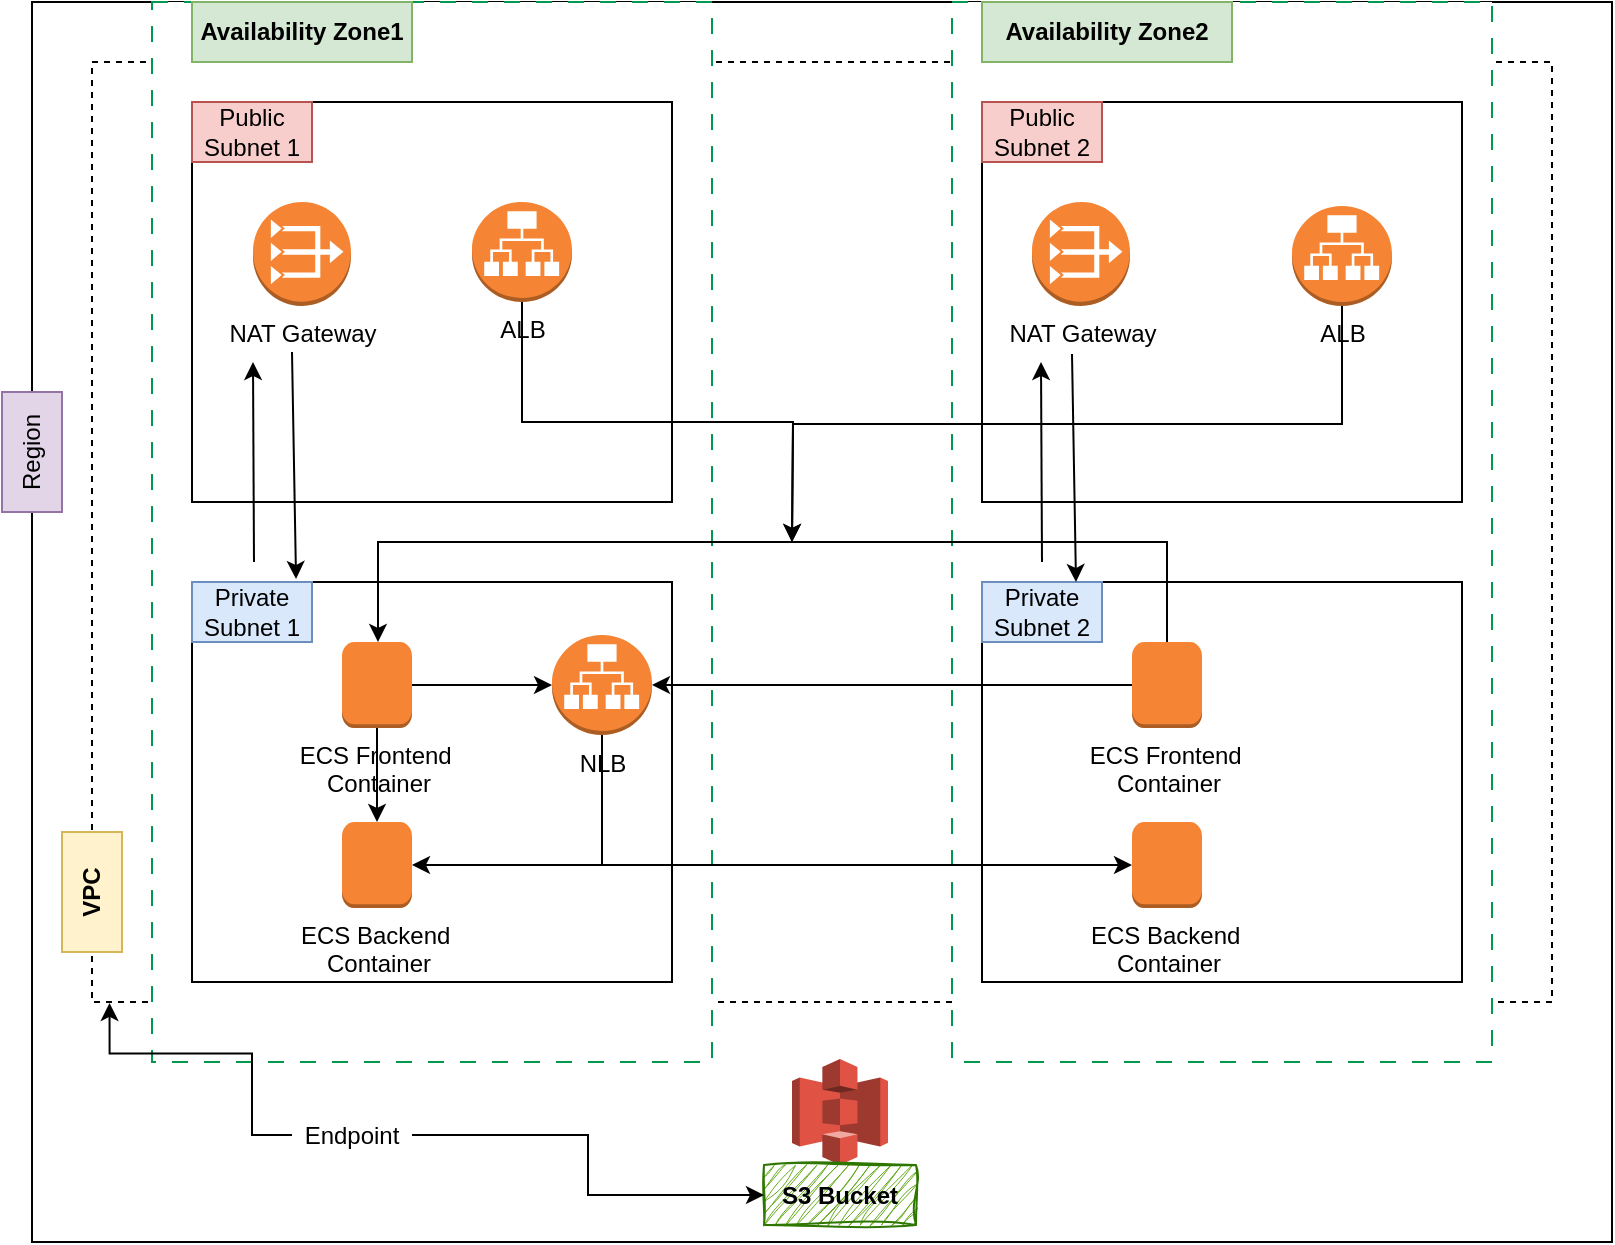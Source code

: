 <mxfile version="24.5.3" type="device">
  <diagram name="Page-1" id="wh-fc5P__43-BtN5idvo">
    <mxGraphModel dx="941" dy="644" grid="1" gridSize="10" guides="1" tooltips="1" connect="1" arrows="1" fold="1" page="1" pageScale="1" pageWidth="850" pageHeight="1100" math="0" shadow="0">
      <root>
        <mxCell id="0" />
        <mxCell id="1" parent="0" />
        <mxCell id="2d5-hqAjJG6SJmXFRQh5-1" value="" style="rounded=0;whiteSpace=wrap;html=1;" vertex="1" parent="1">
          <mxGeometry x="30" y="60" width="790" height="620" as="geometry" />
        </mxCell>
        <mxCell id="2d5-hqAjJG6SJmXFRQh5-4" value="" style="rounded=0;whiteSpace=wrap;html=1;dashed=1;" vertex="1" parent="1">
          <mxGeometry x="60" y="90" width="730" height="470" as="geometry" />
        </mxCell>
        <mxCell id="2d5-hqAjJG6SJmXFRQh5-6" value="" style="rounded=0;whiteSpace=wrap;html=1;dashed=1;dashPattern=8 8;strokeColor=#00994D;" vertex="1" parent="1">
          <mxGeometry x="90" y="60" width="280" height="530" as="geometry" />
        </mxCell>
        <mxCell id="2d5-hqAjJG6SJmXFRQh5-7" value="" style="rounded=0;whiteSpace=wrap;html=1;dashed=1;dashPattern=8 8;strokeColor=#00994D;" vertex="1" parent="1">
          <mxGeometry x="490" y="60" width="270" height="530" as="geometry" />
        </mxCell>
        <mxCell id="2d5-hqAjJG6SJmXFRQh5-8" value="" style="rounded=0;whiteSpace=wrap;html=1;" vertex="1" parent="1">
          <mxGeometry x="110" y="110" width="240" height="200" as="geometry" />
        </mxCell>
        <mxCell id="2d5-hqAjJG6SJmXFRQh5-9" value="" style="rounded=0;whiteSpace=wrap;html=1;" vertex="1" parent="1">
          <mxGeometry x="110" y="350" width="240" height="200" as="geometry" />
        </mxCell>
        <mxCell id="2d5-hqAjJG6SJmXFRQh5-10" value="" style="rounded=0;whiteSpace=wrap;html=1;" vertex="1" parent="1">
          <mxGeometry x="505" y="350" width="240" height="200" as="geometry" />
        </mxCell>
        <mxCell id="2d5-hqAjJG6SJmXFRQh5-11" value="" style="rounded=0;whiteSpace=wrap;html=1;" vertex="1" parent="1">
          <mxGeometry x="505" y="110" width="240" height="200" as="geometry" />
        </mxCell>
        <mxCell id="2d5-hqAjJG6SJmXFRQh5-13" value="Public Subnet 1" style="text;html=1;align=center;verticalAlign=middle;whiteSpace=wrap;rounded=0;fillColor=#f8cecc;strokeColor=#b85450;" vertex="1" parent="1">
          <mxGeometry x="110" y="110" width="60" height="30" as="geometry" />
        </mxCell>
        <mxCell id="2d5-hqAjJG6SJmXFRQh5-14" value="Public Subnet 2" style="text;html=1;align=center;verticalAlign=middle;whiteSpace=wrap;rounded=0;fillColor=#f8cecc;strokeColor=#b85450;" vertex="1" parent="1">
          <mxGeometry x="505" y="110" width="60" height="30" as="geometry" />
        </mxCell>
        <mxCell id="2d5-hqAjJG6SJmXFRQh5-15" value="Private&lt;div&gt;Subnet 2&lt;/div&gt;" style="text;html=1;align=center;verticalAlign=middle;whiteSpace=wrap;rounded=0;fillColor=#dae8fc;strokeColor=#6c8ebf;" vertex="1" parent="1">
          <mxGeometry x="505" y="350" width="60" height="30" as="geometry" />
        </mxCell>
        <mxCell id="2d5-hqAjJG6SJmXFRQh5-16" value="Private&lt;div&gt;Subnet 1&lt;/div&gt;" style="text;html=1;align=center;verticalAlign=middle;whiteSpace=wrap;rounded=0;fillColor=#dae8fc;strokeColor=#6c8ebf;" vertex="1" parent="1">
          <mxGeometry x="110" y="350" width="60" height="30" as="geometry" />
        </mxCell>
        <mxCell id="2d5-hqAjJG6SJmXFRQh5-21" value="&lt;b&gt;Availability Zone1&lt;/b&gt;" style="text;html=1;align=center;verticalAlign=middle;whiteSpace=wrap;rounded=0;fillColor=#d5e8d4;strokeColor=#82b366;" vertex="1" parent="1">
          <mxGeometry x="110" y="60" width="110" height="30" as="geometry" />
        </mxCell>
        <mxCell id="2d5-hqAjJG6SJmXFRQh5-22" value="&lt;b&gt;Availability Zone2&lt;/b&gt;" style="text;html=1;align=center;verticalAlign=middle;whiteSpace=wrap;rounded=0;fillColor=#d5e8d4;strokeColor=#82b366;" vertex="1" parent="1">
          <mxGeometry x="505" y="60" width="125" height="30" as="geometry" />
        </mxCell>
        <mxCell id="2d5-hqAjJG6SJmXFRQh5-23" value="&lt;b&gt;VPC&lt;/b&gt;" style="text;html=1;align=center;verticalAlign=middle;whiteSpace=wrap;rounded=0;rotation=-90;fillColor=#fff2cc;strokeColor=#d6b656;" vertex="1" parent="1">
          <mxGeometry x="30" y="490" width="60" height="30" as="geometry" />
        </mxCell>
        <mxCell id="2d5-hqAjJG6SJmXFRQh5-24" value="Region" style="text;html=1;align=center;verticalAlign=middle;whiteSpace=wrap;rounded=0;rotation=-90;fillColor=#e1d5e7;strokeColor=#9673a6;" vertex="1" parent="1">
          <mxGeometry y="270" width="60" height="30" as="geometry" />
        </mxCell>
        <mxCell id="2d5-hqAjJG6SJmXFRQh5-46" value="" style="outlineConnect=0;dashed=0;verticalLabelPosition=bottom;verticalAlign=top;align=center;html=1;shape=mxgraph.aws3.s3;fillColor=#E05243;gradientColor=none;" vertex="1" parent="1">
          <mxGeometry x="410" y="588.5" width="48" height="53" as="geometry" />
        </mxCell>
        <mxCell id="2d5-hqAjJG6SJmXFRQh5-47" value="&lt;font color=&quot;#000000&quot;&gt;&lt;b&gt;S3 Bucket&lt;/b&gt;&lt;/font&gt;" style="text;html=1;align=center;verticalAlign=middle;whiteSpace=wrap;rounded=0;fillColor=#60a917;fontColor=#ffffff;strokeColor=#2D7600;sketch=1;curveFitting=1;jiggle=2;" vertex="1" parent="1">
          <mxGeometry x="396" y="641.5" width="76" height="30" as="geometry" />
        </mxCell>
        <mxCell id="2d5-hqAjJG6SJmXFRQh5-48" value="NAT Gateway" style="outlineConnect=0;dashed=0;verticalLabelPosition=bottom;verticalAlign=top;align=center;html=1;shape=mxgraph.aws3.vpc_nat_gateway;fillColor=#F58534;gradientColor=none;" vertex="1" parent="1">
          <mxGeometry x="140.5" y="160" width="49" height="52" as="geometry" />
        </mxCell>
        <mxCell id="2d5-hqAjJG6SJmXFRQh5-74" value="" style="edgeStyle=orthogonalEdgeStyle;rounded=0;orthogonalLoop=1;jettySize=auto;html=1;" edge="1" parent="1" source="2d5-hqAjJG6SJmXFRQh5-49" target="2d5-hqAjJG6SJmXFRQh5-53">
          <mxGeometry relative="1" as="geometry" />
        </mxCell>
        <mxCell id="2d5-hqAjJG6SJmXFRQh5-49" value="ECS Frontend&amp;nbsp;&lt;div&gt;Container&lt;/div&gt;" style="outlineConnect=0;dashed=0;verticalLabelPosition=bottom;verticalAlign=top;align=center;html=1;shape=mxgraph.aws3.instance;fillColor=#F58534;gradientColor=none;" vertex="1" parent="1">
          <mxGeometry x="185" y="380" width="35" height="43" as="geometry" />
        </mxCell>
        <mxCell id="2d5-hqAjJG6SJmXFRQh5-52" value="ECS Frontend&amp;nbsp;&lt;div&gt;Container&lt;/div&gt;" style="outlineConnect=0;dashed=0;verticalLabelPosition=bottom;verticalAlign=top;align=center;html=1;shape=mxgraph.aws3.instance;fillColor=#F58534;gradientColor=none;" vertex="1" parent="1">
          <mxGeometry x="580" y="380" width="35" height="43" as="geometry" />
        </mxCell>
        <mxCell id="2d5-hqAjJG6SJmXFRQh5-53" value="ECS Backend&amp;nbsp;&lt;div&gt;Container&lt;/div&gt;" style="outlineConnect=0;dashed=0;verticalLabelPosition=bottom;verticalAlign=top;align=center;html=1;shape=mxgraph.aws3.instance;fillColor=#F58534;gradientColor=none;" vertex="1" parent="1">
          <mxGeometry x="185" y="470" width="35" height="43" as="geometry" />
        </mxCell>
        <mxCell id="2d5-hqAjJG6SJmXFRQh5-55" value="ECS Backend&amp;nbsp;&lt;div&gt;Container&lt;/div&gt;" style="outlineConnect=0;dashed=0;verticalLabelPosition=bottom;verticalAlign=top;align=center;html=1;shape=mxgraph.aws3.instance;fillColor=#F58534;gradientColor=none;" vertex="1" parent="1">
          <mxGeometry x="580" y="470" width="35" height="43" as="geometry" />
        </mxCell>
        <mxCell id="2d5-hqAjJG6SJmXFRQh5-56" value="NAT Gateway" style="outlineConnect=0;dashed=0;verticalLabelPosition=bottom;verticalAlign=top;align=center;html=1;shape=mxgraph.aws3.vpc_nat_gateway;fillColor=#F58534;gradientColor=none;" vertex="1" parent="1">
          <mxGeometry x="530" y="160" width="49" height="52" as="geometry" />
        </mxCell>
        <mxCell id="2d5-hqAjJG6SJmXFRQh5-60" style="edgeStyle=orthogonalEdgeStyle;rounded=0;orthogonalLoop=1;jettySize=auto;html=1;" edge="1" parent="1" source="2d5-hqAjJG6SJmXFRQh5-52" target="2d5-hqAjJG6SJmXFRQh5-49">
          <mxGeometry relative="1" as="geometry">
            <Array as="points">
              <mxPoint x="598" y="330" />
              <mxPoint x="203" y="330" />
            </Array>
          </mxGeometry>
        </mxCell>
        <mxCell id="2d5-hqAjJG6SJmXFRQh5-61" style="edgeStyle=orthogonalEdgeStyle;rounded=0;orthogonalLoop=1;jettySize=auto;html=1;exitX=0.5;exitY=1;exitDx=0;exitDy=0;exitPerimeter=0;" edge="1" parent="1" source="2d5-hqAjJG6SJmXFRQh5-58">
          <mxGeometry relative="1" as="geometry">
            <mxPoint x="410" y="330" as="targetPoint" />
          </mxGeometry>
        </mxCell>
        <mxCell id="2d5-hqAjJG6SJmXFRQh5-58" value="ALB" style="outlineConnect=0;dashed=0;verticalLabelPosition=bottom;verticalAlign=top;align=center;html=1;shape=mxgraph.aws3.application_load_balancer;fillColor=#F58534;gradientColor=none;" vertex="1" parent="1">
          <mxGeometry x="250" y="160" width="50" height="50" as="geometry" />
        </mxCell>
        <mxCell id="2d5-hqAjJG6SJmXFRQh5-63" style="edgeStyle=orthogonalEdgeStyle;rounded=0;orthogonalLoop=1;jettySize=auto;html=1;exitX=0.5;exitY=1;exitDx=0;exitDy=0;exitPerimeter=0;" edge="1" parent="1" source="2d5-hqAjJG6SJmXFRQh5-62">
          <mxGeometry relative="1" as="geometry">
            <mxPoint x="410" y="330" as="targetPoint" />
          </mxGeometry>
        </mxCell>
        <mxCell id="2d5-hqAjJG6SJmXFRQh5-62" value="ALB" style="outlineConnect=0;dashed=0;verticalLabelPosition=bottom;verticalAlign=top;align=center;html=1;shape=mxgraph.aws3.application_load_balancer;fillColor=#F58534;gradientColor=none;" vertex="1" parent="1">
          <mxGeometry x="660" y="162" width="50" height="50" as="geometry" />
        </mxCell>
        <mxCell id="2d5-hqAjJG6SJmXFRQh5-64" value="NLB" style="outlineConnect=0;dashed=0;verticalLabelPosition=bottom;verticalAlign=top;align=center;html=1;shape=mxgraph.aws3.application_load_balancer;fillColor=#F58534;gradientColor=none;" vertex="1" parent="1">
          <mxGeometry x="290" y="376.5" width="50" height="50" as="geometry" />
        </mxCell>
        <mxCell id="2d5-hqAjJG6SJmXFRQh5-65" style="edgeStyle=orthogonalEdgeStyle;rounded=0;orthogonalLoop=1;jettySize=auto;html=1;exitX=1;exitY=0.5;exitDx=0;exitDy=0;exitPerimeter=0;entryX=0;entryY=0.5;entryDx=0;entryDy=0;entryPerimeter=0;" edge="1" parent="1" source="2d5-hqAjJG6SJmXFRQh5-49" target="2d5-hqAjJG6SJmXFRQh5-64">
          <mxGeometry relative="1" as="geometry" />
        </mxCell>
        <mxCell id="2d5-hqAjJG6SJmXFRQh5-66" style="edgeStyle=orthogonalEdgeStyle;rounded=0;orthogonalLoop=1;jettySize=auto;html=1;exitX=0;exitY=0.5;exitDx=0;exitDy=0;exitPerimeter=0;entryX=1;entryY=0.5;entryDx=0;entryDy=0;entryPerimeter=0;" edge="1" parent="1" source="2d5-hqAjJG6SJmXFRQh5-52" target="2d5-hqAjJG6SJmXFRQh5-64">
          <mxGeometry relative="1" as="geometry" />
        </mxCell>
        <mxCell id="2d5-hqAjJG6SJmXFRQh5-67" style="edgeStyle=orthogonalEdgeStyle;rounded=0;orthogonalLoop=1;jettySize=auto;html=1;exitX=0.5;exitY=1;exitDx=0;exitDy=0;exitPerimeter=0;entryX=1;entryY=0.5;entryDx=0;entryDy=0;entryPerimeter=0;" edge="1" parent="1" source="2d5-hqAjJG6SJmXFRQh5-64" target="2d5-hqAjJG6SJmXFRQh5-53">
          <mxGeometry relative="1" as="geometry" />
        </mxCell>
        <mxCell id="2d5-hqAjJG6SJmXFRQh5-68" style="edgeStyle=orthogonalEdgeStyle;rounded=0;orthogonalLoop=1;jettySize=auto;html=1;exitX=0.5;exitY=1;exitDx=0;exitDy=0;exitPerimeter=0;entryX=0;entryY=0.5;entryDx=0;entryDy=0;entryPerimeter=0;" edge="1" parent="1" source="2d5-hqAjJG6SJmXFRQh5-64" target="2d5-hqAjJG6SJmXFRQh5-55">
          <mxGeometry relative="1" as="geometry" />
        </mxCell>
        <mxCell id="2d5-hqAjJG6SJmXFRQh5-70" value="" style="endArrow=classic;html=1;rounded=0;entryX=0.867;entryY=-0.05;entryDx=0;entryDy=0;entryPerimeter=0;" edge="1" parent="1" target="2d5-hqAjJG6SJmXFRQh5-16">
          <mxGeometry width="50" height="50" relative="1" as="geometry">
            <mxPoint x="160" y="235" as="sourcePoint" />
            <mxPoint x="210" y="185" as="targetPoint" />
          </mxGeometry>
        </mxCell>
        <mxCell id="2d5-hqAjJG6SJmXFRQh5-71" value="" style="endArrow=classic;html=1;rounded=0;entryX=0.867;entryY=-0.05;entryDx=0;entryDy=0;entryPerimeter=0;" edge="1" parent="1">
          <mxGeometry width="50" height="50" relative="1" as="geometry">
            <mxPoint x="550" y="236" as="sourcePoint" />
            <mxPoint x="552" y="350" as="targetPoint" />
          </mxGeometry>
        </mxCell>
        <mxCell id="2d5-hqAjJG6SJmXFRQh5-72" value="" style="endArrow=classic;html=1;rounded=0;entryX=0.167;entryY=0.65;entryDx=0;entryDy=0;entryPerimeter=0;" edge="1" parent="1">
          <mxGeometry width="50" height="50" relative="1" as="geometry">
            <mxPoint x="141" y="340" as="sourcePoint" />
            <mxPoint x="140.5" y="240" as="targetPoint" />
          </mxGeometry>
        </mxCell>
        <mxCell id="2d5-hqAjJG6SJmXFRQh5-73" value="" style="endArrow=classic;html=1;rounded=0;entryX=0.167;entryY=0.65;entryDx=0;entryDy=0;entryPerimeter=0;" edge="1" parent="1">
          <mxGeometry width="50" height="50" relative="1" as="geometry">
            <mxPoint x="535" y="340" as="sourcePoint" />
            <mxPoint x="534.5" y="240" as="targetPoint" />
          </mxGeometry>
        </mxCell>
        <mxCell id="2d5-hqAjJG6SJmXFRQh5-76" style="edgeStyle=orthogonalEdgeStyle;rounded=0;orthogonalLoop=1;jettySize=auto;html=1;exitX=1;exitY=0.5;exitDx=0;exitDy=0;entryX=0;entryY=0.5;entryDx=0;entryDy=0;" edge="1" parent="1" source="2d5-hqAjJG6SJmXFRQh5-75" target="2d5-hqAjJG6SJmXFRQh5-47">
          <mxGeometry relative="1" as="geometry" />
        </mxCell>
        <mxCell id="2d5-hqAjJG6SJmXFRQh5-75" value="Endpoint" style="text;html=1;align=center;verticalAlign=middle;whiteSpace=wrap;rounded=0;" vertex="1" parent="1">
          <mxGeometry x="160" y="611.5" width="60" height="30" as="geometry" />
        </mxCell>
        <mxCell id="2d5-hqAjJG6SJmXFRQh5-77" style="edgeStyle=orthogonalEdgeStyle;rounded=0;orthogonalLoop=1;jettySize=auto;html=1;exitX=0;exitY=0.5;exitDx=0;exitDy=0;entryX=0.012;entryY=1.001;entryDx=0;entryDy=0;entryPerimeter=0;" edge="1" parent="1" source="2d5-hqAjJG6SJmXFRQh5-75" target="2d5-hqAjJG6SJmXFRQh5-4">
          <mxGeometry relative="1" as="geometry" />
        </mxCell>
      </root>
    </mxGraphModel>
  </diagram>
</mxfile>
